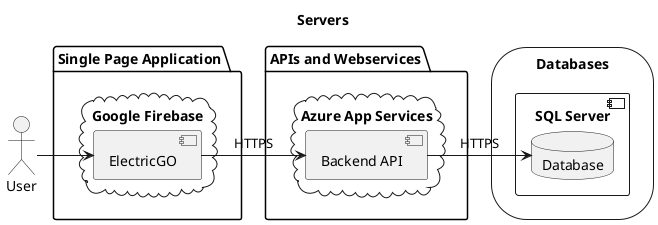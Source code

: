 @startuml Servers
title Servers
actor User
storage "Databases" {
    component "SQL Server" {
        database "Database" as bd
    }
}
package "APIs and Webservices" {
    cloud "Azure App Services" {
        component "Backend API" as backend
    }
}
package "Single Page Application" {
    cloud "Google Firebase" {
        component "ElectricGO" as spa
    }
}
User --right--> spa
spa --right--> backend : HTTPS
backend --right--> bd : HTTPS

@enduml